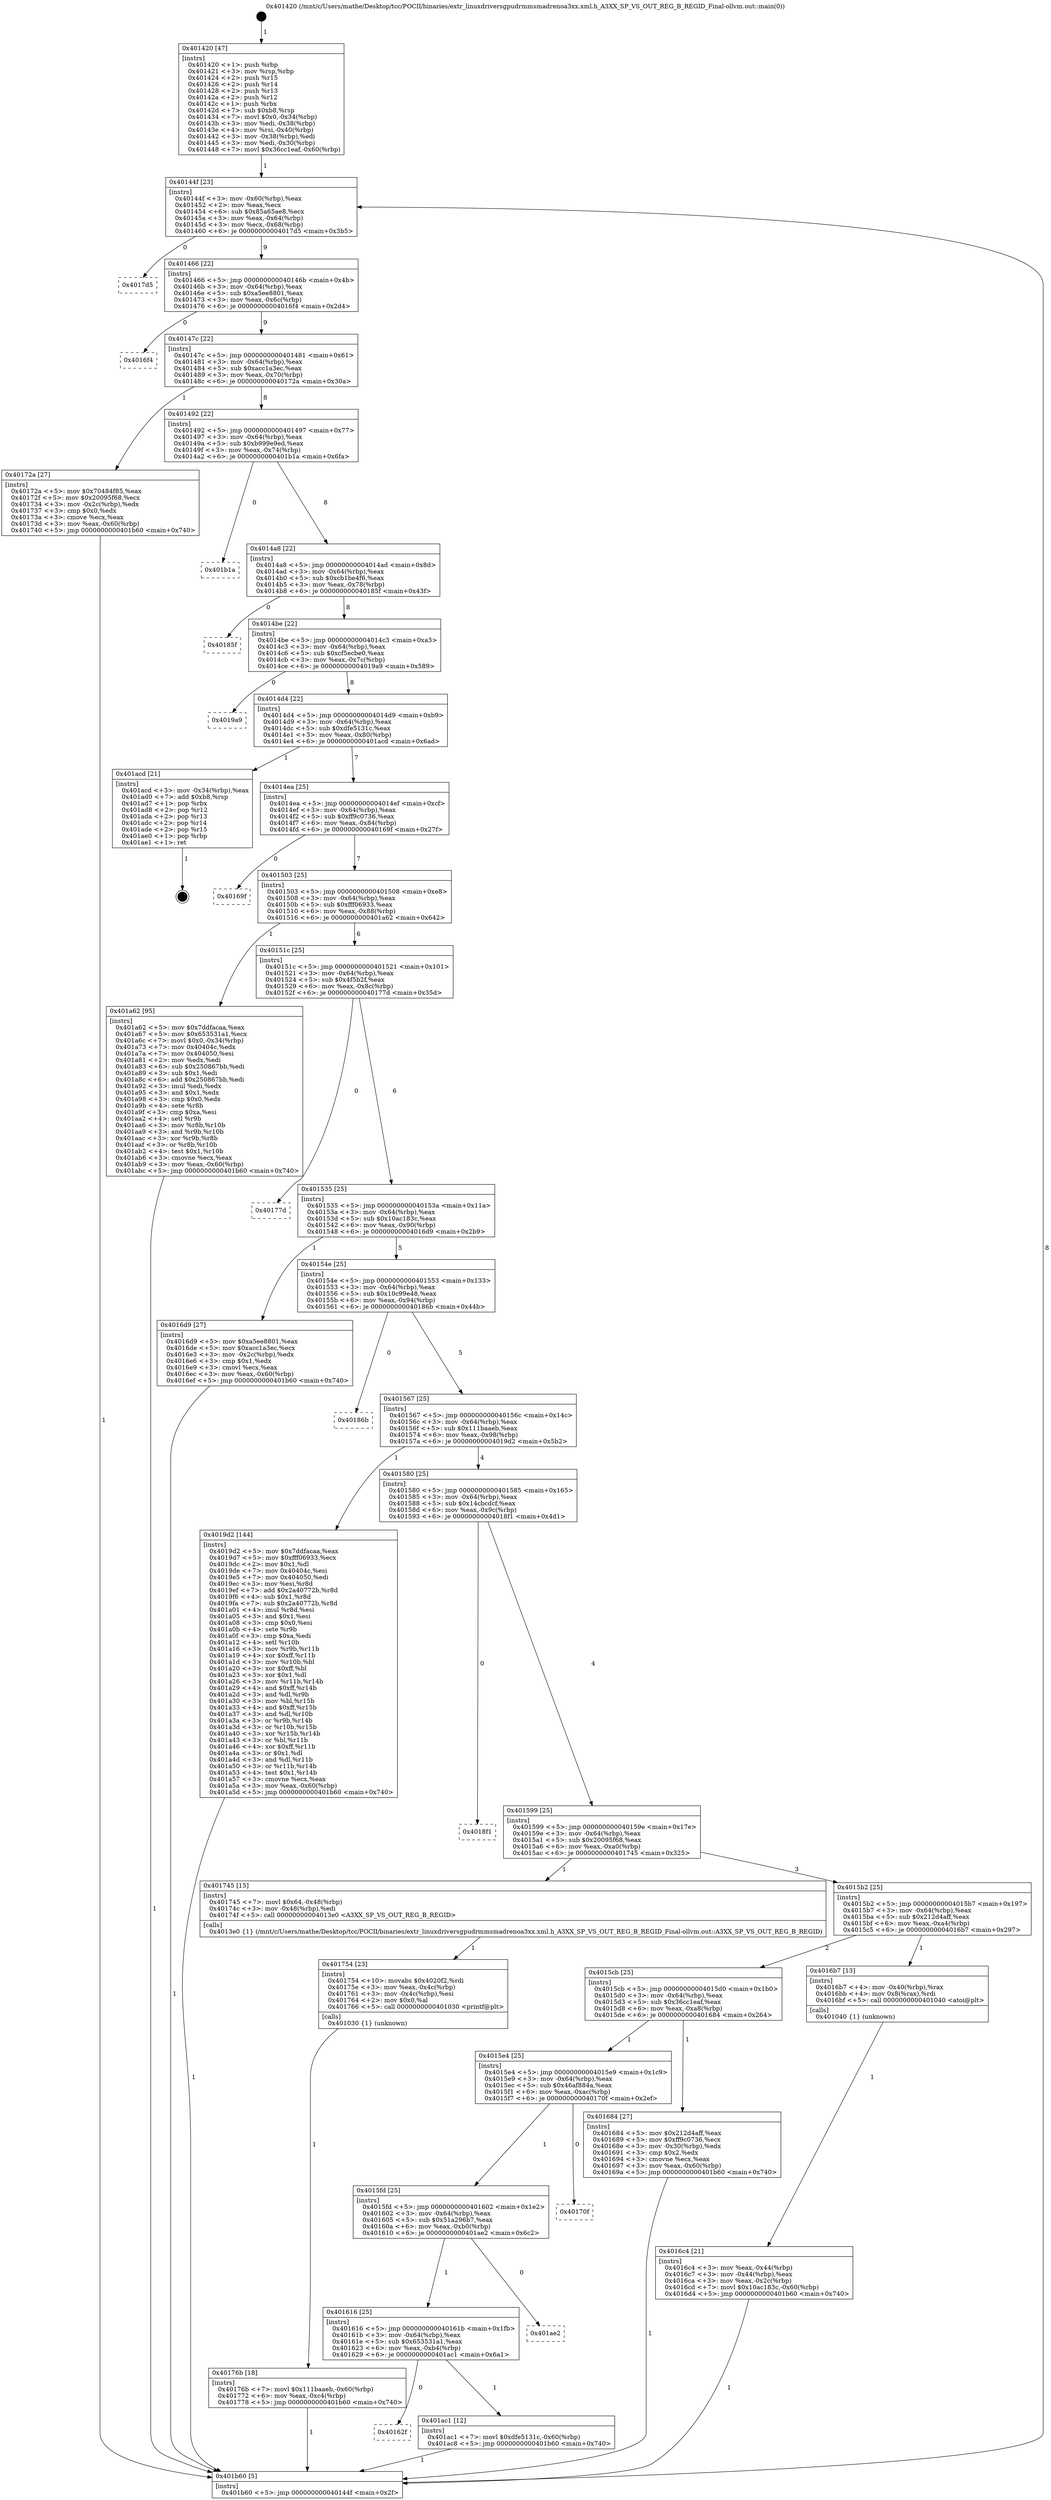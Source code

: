 digraph "0x401420" {
  label = "0x401420 (/mnt/c/Users/mathe/Desktop/tcc/POCII/binaries/extr_linuxdriversgpudrmmsmadrenoa3xx.xml.h_A3XX_SP_VS_OUT_REG_B_REGID_Final-ollvm.out::main(0))"
  labelloc = "t"
  node[shape=record]

  Entry [label="",width=0.3,height=0.3,shape=circle,fillcolor=black,style=filled]
  "0x40144f" [label="{
     0x40144f [23]\l
     | [instrs]\l
     &nbsp;&nbsp;0x40144f \<+3\>: mov -0x60(%rbp),%eax\l
     &nbsp;&nbsp;0x401452 \<+2\>: mov %eax,%ecx\l
     &nbsp;&nbsp;0x401454 \<+6\>: sub $0x85a65ae8,%ecx\l
     &nbsp;&nbsp;0x40145a \<+3\>: mov %eax,-0x64(%rbp)\l
     &nbsp;&nbsp;0x40145d \<+3\>: mov %ecx,-0x68(%rbp)\l
     &nbsp;&nbsp;0x401460 \<+6\>: je 00000000004017d5 \<main+0x3b5\>\l
  }"]
  "0x4017d5" [label="{
     0x4017d5\l
  }", style=dashed]
  "0x401466" [label="{
     0x401466 [22]\l
     | [instrs]\l
     &nbsp;&nbsp;0x401466 \<+5\>: jmp 000000000040146b \<main+0x4b\>\l
     &nbsp;&nbsp;0x40146b \<+3\>: mov -0x64(%rbp),%eax\l
     &nbsp;&nbsp;0x40146e \<+5\>: sub $0xa5ee8801,%eax\l
     &nbsp;&nbsp;0x401473 \<+3\>: mov %eax,-0x6c(%rbp)\l
     &nbsp;&nbsp;0x401476 \<+6\>: je 00000000004016f4 \<main+0x2d4\>\l
  }"]
  Exit [label="",width=0.3,height=0.3,shape=circle,fillcolor=black,style=filled,peripheries=2]
  "0x4016f4" [label="{
     0x4016f4\l
  }", style=dashed]
  "0x40147c" [label="{
     0x40147c [22]\l
     | [instrs]\l
     &nbsp;&nbsp;0x40147c \<+5\>: jmp 0000000000401481 \<main+0x61\>\l
     &nbsp;&nbsp;0x401481 \<+3\>: mov -0x64(%rbp),%eax\l
     &nbsp;&nbsp;0x401484 \<+5\>: sub $0xacc1a3ec,%eax\l
     &nbsp;&nbsp;0x401489 \<+3\>: mov %eax,-0x70(%rbp)\l
     &nbsp;&nbsp;0x40148c \<+6\>: je 000000000040172a \<main+0x30a\>\l
  }"]
  "0x40162f" [label="{
     0x40162f\l
  }", style=dashed]
  "0x40172a" [label="{
     0x40172a [27]\l
     | [instrs]\l
     &nbsp;&nbsp;0x40172a \<+5\>: mov $0x70484f85,%eax\l
     &nbsp;&nbsp;0x40172f \<+5\>: mov $0x20095f68,%ecx\l
     &nbsp;&nbsp;0x401734 \<+3\>: mov -0x2c(%rbp),%edx\l
     &nbsp;&nbsp;0x401737 \<+3\>: cmp $0x0,%edx\l
     &nbsp;&nbsp;0x40173a \<+3\>: cmove %ecx,%eax\l
     &nbsp;&nbsp;0x40173d \<+3\>: mov %eax,-0x60(%rbp)\l
     &nbsp;&nbsp;0x401740 \<+5\>: jmp 0000000000401b60 \<main+0x740\>\l
  }"]
  "0x401492" [label="{
     0x401492 [22]\l
     | [instrs]\l
     &nbsp;&nbsp;0x401492 \<+5\>: jmp 0000000000401497 \<main+0x77\>\l
     &nbsp;&nbsp;0x401497 \<+3\>: mov -0x64(%rbp),%eax\l
     &nbsp;&nbsp;0x40149a \<+5\>: sub $0xb999e9ed,%eax\l
     &nbsp;&nbsp;0x40149f \<+3\>: mov %eax,-0x74(%rbp)\l
     &nbsp;&nbsp;0x4014a2 \<+6\>: je 0000000000401b1a \<main+0x6fa\>\l
  }"]
  "0x401ac1" [label="{
     0x401ac1 [12]\l
     | [instrs]\l
     &nbsp;&nbsp;0x401ac1 \<+7\>: movl $0xdfe5131c,-0x60(%rbp)\l
     &nbsp;&nbsp;0x401ac8 \<+5\>: jmp 0000000000401b60 \<main+0x740\>\l
  }"]
  "0x401b1a" [label="{
     0x401b1a\l
  }", style=dashed]
  "0x4014a8" [label="{
     0x4014a8 [22]\l
     | [instrs]\l
     &nbsp;&nbsp;0x4014a8 \<+5\>: jmp 00000000004014ad \<main+0x8d\>\l
     &nbsp;&nbsp;0x4014ad \<+3\>: mov -0x64(%rbp),%eax\l
     &nbsp;&nbsp;0x4014b0 \<+5\>: sub $0xcb1be4f6,%eax\l
     &nbsp;&nbsp;0x4014b5 \<+3\>: mov %eax,-0x78(%rbp)\l
     &nbsp;&nbsp;0x4014b8 \<+6\>: je 000000000040185f \<main+0x43f\>\l
  }"]
  "0x401616" [label="{
     0x401616 [25]\l
     | [instrs]\l
     &nbsp;&nbsp;0x401616 \<+5\>: jmp 000000000040161b \<main+0x1fb\>\l
     &nbsp;&nbsp;0x40161b \<+3\>: mov -0x64(%rbp),%eax\l
     &nbsp;&nbsp;0x40161e \<+5\>: sub $0x653531a1,%eax\l
     &nbsp;&nbsp;0x401623 \<+6\>: mov %eax,-0xb4(%rbp)\l
     &nbsp;&nbsp;0x401629 \<+6\>: je 0000000000401ac1 \<main+0x6a1\>\l
  }"]
  "0x40185f" [label="{
     0x40185f\l
  }", style=dashed]
  "0x4014be" [label="{
     0x4014be [22]\l
     | [instrs]\l
     &nbsp;&nbsp;0x4014be \<+5\>: jmp 00000000004014c3 \<main+0xa3\>\l
     &nbsp;&nbsp;0x4014c3 \<+3\>: mov -0x64(%rbp),%eax\l
     &nbsp;&nbsp;0x4014c6 \<+5\>: sub $0xcf5ecbe0,%eax\l
     &nbsp;&nbsp;0x4014cb \<+3\>: mov %eax,-0x7c(%rbp)\l
     &nbsp;&nbsp;0x4014ce \<+6\>: je 00000000004019a9 \<main+0x589\>\l
  }"]
  "0x401ae2" [label="{
     0x401ae2\l
  }", style=dashed]
  "0x4019a9" [label="{
     0x4019a9\l
  }", style=dashed]
  "0x4014d4" [label="{
     0x4014d4 [22]\l
     | [instrs]\l
     &nbsp;&nbsp;0x4014d4 \<+5\>: jmp 00000000004014d9 \<main+0xb9\>\l
     &nbsp;&nbsp;0x4014d9 \<+3\>: mov -0x64(%rbp),%eax\l
     &nbsp;&nbsp;0x4014dc \<+5\>: sub $0xdfe5131c,%eax\l
     &nbsp;&nbsp;0x4014e1 \<+3\>: mov %eax,-0x80(%rbp)\l
     &nbsp;&nbsp;0x4014e4 \<+6\>: je 0000000000401acd \<main+0x6ad\>\l
  }"]
  "0x4015fd" [label="{
     0x4015fd [25]\l
     | [instrs]\l
     &nbsp;&nbsp;0x4015fd \<+5\>: jmp 0000000000401602 \<main+0x1e2\>\l
     &nbsp;&nbsp;0x401602 \<+3\>: mov -0x64(%rbp),%eax\l
     &nbsp;&nbsp;0x401605 \<+5\>: sub $0x51a296b7,%eax\l
     &nbsp;&nbsp;0x40160a \<+6\>: mov %eax,-0xb0(%rbp)\l
     &nbsp;&nbsp;0x401610 \<+6\>: je 0000000000401ae2 \<main+0x6c2\>\l
  }"]
  "0x401acd" [label="{
     0x401acd [21]\l
     | [instrs]\l
     &nbsp;&nbsp;0x401acd \<+3\>: mov -0x34(%rbp),%eax\l
     &nbsp;&nbsp;0x401ad0 \<+7\>: add $0xb8,%rsp\l
     &nbsp;&nbsp;0x401ad7 \<+1\>: pop %rbx\l
     &nbsp;&nbsp;0x401ad8 \<+2\>: pop %r12\l
     &nbsp;&nbsp;0x401ada \<+2\>: pop %r13\l
     &nbsp;&nbsp;0x401adc \<+2\>: pop %r14\l
     &nbsp;&nbsp;0x401ade \<+2\>: pop %r15\l
     &nbsp;&nbsp;0x401ae0 \<+1\>: pop %rbp\l
     &nbsp;&nbsp;0x401ae1 \<+1\>: ret\l
  }"]
  "0x4014ea" [label="{
     0x4014ea [25]\l
     | [instrs]\l
     &nbsp;&nbsp;0x4014ea \<+5\>: jmp 00000000004014ef \<main+0xcf\>\l
     &nbsp;&nbsp;0x4014ef \<+3\>: mov -0x64(%rbp),%eax\l
     &nbsp;&nbsp;0x4014f2 \<+5\>: sub $0xff9c0736,%eax\l
     &nbsp;&nbsp;0x4014f7 \<+6\>: mov %eax,-0x84(%rbp)\l
     &nbsp;&nbsp;0x4014fd \<+6\>: je 000000000040169f \<main+0x27f\>\l
  }"]
  "0x40170f" [label="{
     0x40170f\l
  }", style=dashed]
  "0x40169f" [label="{
     0x40169f\l
  }", style=dashed]
  "0x401503" [label="{
     0x401503 [25]\l
     | [instrs]\l
     &nbsp;&nbsp;0x401503 \<+5\>: jmp 0000000000401508 \<main+0xe8\>\l
     &nbsp;&nbsp;0x401508 \<+3\>: mov -0x64(%rbp),%eax\l
     &nbsp;&nbsp;0x40150b \<+5\>: sub $0xfff06933,%eax\l
     &nbsp;&nbsp;0x401510 \<+6\>: mov %eax,-0x88(%rbp)\l
     &nbsp;&nbsp;0x401516 \<+6\>: je 0000000000401a62 \<main+0x642\>\l
  }"]
  "0x40176b" [label="{
     0x40176b [18]\l
     | [instrs]\l
     &nbsp;&nbsp;0x40176b \<+7\>: movl $0x111baaeb,-0x60(%rbp)\l
     &nbsp;&nbsp;0x401772 \<+6\>: mov %eax,-0xc4(%rbp)\l
     &nbsp;&nbsp;0x401778 \<+5\>: jmp 0000000000401b60 \<main+0x740\>\l
  }"]
  "0x401a62" [label="{
     0x401a62 [95]\l
     | [instrs]\l
     &nbsp;&nbsp;0x401a62 \<+5\>: mov $0x7ddfacaa,%eax\l
     &nbsp;&nbsp;0x401a67 \<+5\>: mov $0x653531a1,%ecx\l
     &nbsp;&nbsp;0x401a6c \<+7\>: movl $0x0,-0x34(%rbp)\l
     &nbsp;&nbsp;0x401a73 \<+7\>: mov 0x40404c,%edx\l
     &nbsp;&nbsp;0x401a7a \<+7\>: mov 0x404050,%esi\l
     &nbsp;&nbsp;0x401a81 \<+2\>: mov %edx,%edi\l
     &nbsp;&nbsp;0x401a83 \<+6\>: sub $0x250867bb,%edi\l
     &nbsp;&nbsp;0x401a89 \<+3\>: sub $0x1,%edi\l
     &nbsp;&nbsp;0x401a8c \<+6\>: add $0x250867bb,%edi\l
     &nbsp;&nbsp;0x401a92 \<+3\>: imul %edi,%edx\l
     &nbsp;&nbsp;0x401a95 \<+3\>: and $0x1,%edx\l
     &nbsp;&nbsp;0x401a98 \<+3\>: cmp $0x0,%edx\l
     &nbsp;&nbsp;0x401a9b \<+4\>: sete %r8b\l
     &nbsp;&nbsp;0x401a9f \<+3\>: cmp $0xa,%esi\l
     &nbsp;&nbsp;0x401aa2 \<+4\>: setl %r9b\l
     &nbsp;&nbsp;0x401aa6 \<+3\>: mov %r8b,%r10b\l
     &nbsp;&nbsp;0x401aa9 \<+3\>: and %r9b,%r10b\l
     &nbsp;&nbsp;0x401aac \<+3\>: xor %r9b,%r8b\l
     &nbsp;&nbsp;0x401aaf \<+3\>: or %r8b,%r10b\l
     &nbsp;&nbsp;0x401ab2 \<+4\>: test $0x1,%r10b\l
     &nbsp;&nbsp;0x401ab6 \<+3\>: cmovne %ecx,%eax\l
     &nbsp;&nbsp;0x401ab9 \<+3\>: mov %eax,-0x60(%rbp)\l
     &nbsp;&nbsp;0x401abc \<+5\>: jmp 0000000000401b60 \<main+0x740\>\l
  }"]
  "0x40151c" [label="{
     0x40151c [25]\l
     | [instrs]\l
     &nbsp;&nbsp;0x40151c \<+5\>: jmp 0000000000401521 \<main+0x101\>\l
     &nbsp;&nbsp;0x401521 \<+3\>: mov -0x64(%rbp),%eax\l
     &nbsp;&nbsp;0x401524 \<+5\>: sub $0x4f5b2f,%eax\l
     &nbsp;&nbsp;0x401529 \<+6\>: mov %eax,-0x8c(%rbp)\l
     &nbsp;&nbsp;0x40152f \<+6\>: je 000000000040177d \<main+0x35d\>\l
  }"]
  "0x401754" [label="{
     0x401754 [23]\l
     | [instrs]\l
     &nbsp;&nbsp;0x401754 \<+10\>: movabs $0x4020f2,%rdi\l
     &nbsp;&nbsp;0x40175e \<+3\>: mov %eax,-0x4c(%rbp)\l
     &nbsp;&nbsp;0x401761 \<+3\>: mov -0x4c(%rbp),%esi\l
     &nbsp;&nbsp;0x401764 \<+2\>: mov $0x0,%al\l
     &nbsp;&nbsp;0x401766 \<+5\>: call 0000000000401030 \<printf@plt\>\l
     | [calls]\l
     &nbsp;&nbsp;0x401030 \{1\} (unknown)\l
  }"]
  "0x40177d" [label="{
     0x40177d\l
  }", style=dashed]
  "0x401535" [label="{
     0x401535 [25]\l
     | [instrs]\l
     &nbsp;&nbsp;0x401535 \<+5\>: jmp 000000000040153a \<main+0x11a\>\l
     &nbsp;&nbsp;0x40153a \<+3\>: mov -0x64(%rbp),%eax\l
     &nbsp;&nbsp;0x40153d \<+5\>: sub $0x10ac183c,%eax\l
     &nbsp;&nbsp;0x401542 \<+6\>: mov %eax,-0x90(%rbp)\l
     &nbsp;&nbsp;0x401548 \<+6\>: je 00000000004016d9 \<main+0x2b9\>\l
  }"]
  "0x4016c4" [label="{
     0x4016c4 [21]\l
     | [instrs]\l
     &nbsp;&nbsp;0x4016c4 \<+3\>: mov %eax,-0x44(%rbp)\l
     &nbsp;&nbsp;0x4016c7 \<+3\>: mov -0x44(%rbp),%eax\l
     &nbsp;&nbsp;0x4016ca \<+3\>: mov %eax,-0x2c(%rbp)\l
     &nbsp;&nbsp;0x4016cd \<+7\>: movl $0x10ac183c,-0x60(%rbp)\l
     &nbsp;&nbsp;0x4016d4 \<+5\>: jmp 0000000000401b60 \<main+0x740\>\l
  }"]
  "0x4016d9" [label="{
     0x4016d9 [27]\l
     | [instrs]\l
     &nbsp;&nbsp;0x4016d9 \<+5\>: mov $0xa5ee8801,%eax\l
     &nbsp;&nbsp;0x4016de \<+5\>: mov $0xacc1a3ec,%ecx\l
     &nbsp;&nbsp;0x4016e3 \<+3\>: mov -0x2c(%rbp),%edx\l
     &nbsp;&nbsp;0x4016e6 \<+3\>: cmp $0x1,%edx\l
     &nbsp;&nbsp;0x4016e9 \<+3\>: cmovl %ecx,%eax\l
     &nbsp;&nbsp;0x4016ec \<+3\>: mov %eax,-0x60(%rbp)\l
     &nbsp;&nbsp;0x4016ef \<+5\>: jmp 0000000000401b60 \<main+0x740\>\l
  }"]
  "0x40154e" [label="{
     0x40154e [25]\l
     | [instrs]\l
     &nbsp;&nbsp;0x40154e \<+5\>: jmp 0000000000401553 \<main+0x133\>\l
     &nbsp;&nbsp;0x401553 \<+3\>: mov -0x64(%rbp),%eax\l
     &nbsp;&nbsp;0x401556 \<+5\>: sub $0x10c99e48,%eax\l
     &nbsp;&nbsp;0x40155b \<+6\>: mov %eax,-0x94(%rbp)\l
     &nbsp;&nbsp;0x401561 \<+6\>: je 000000000040186b \<main+0x44b\>\l
  }"]
  "0x401420" [label="{
     0x401420 [47]\l
     | [instrs]\l
     &nbsp;&nbsp;0x401420 \<+1\>: push %rbp\l
     &nbsp;&nbsp;0x401421 \<+3\>: mov %rsp,%rbp\l
     &nbsp;&nbsp;0x401424 \<+2\>: push %r15\l
     &nbsp;&nbsp;0x401426 \<+2\>: push %r14\l
     &nbsp;&nbsp;0x401428 \<+2\>: push %r13\l
     &nbsp;&nbsp;0x40142a \<+2\>: push %r12\l
     &nbsp;&nbsp;0x40142c \<+1\>: push %rbx\l
     &nbsp;&nbsp;0x40142d \<+7\>: sub $0xb8,%rsp\l
     &nbsp;&nbsp;0x401434 \<+7\>: movl $0x0,-0x34(%rbp)\l
     &nbsp;&nbsp;0x40143b \<+3\>: mov %edi,-0x38(%rbp)\l
     &nbsp;&nbsp;0x40143e \<+4\>: mov %rsi,-0x40(%rbp)\l
     &nbsp;&nbsp;0x401442 \<+3\>: mov -0x38(%rbp),%edi\l
     &nbsp;&nbsp;0x401445 \<+3\>: mov %edi,-0x30(%rbp)\l
     &nbsp;&nbsp;0x401448 \<+7\>: movl $0x36cc1eaf,-0x60(%rbp)\l
  }"]
  "0x40186b" [label="{
     0x40186b\l
  }", style=dashed]
  "0x401567" [label="{
     0x401567 [25]\l
     | [instrs]\l
     &nbsp;&nbsp;0x401567 \<+5\>: jmp 000000000040156c \<main+0x14c\>\l
     &nbsp;&nbsp;0x40156c \<+3\>: mov -0x64(%rbp),%eax\l
     &nbsp;&nbsp;0x40156f \<+5\>: sub $0x111baaeb,%eax\l
     &nbsp;&nbsp;0x401574 \<+6\>: mov %eax,-0x98(%rbp)\l
     &nbsp;&nbsp;0x40157a \<+6\>: je 00000000004019d2 \<main+0x5b2\>\l
  }"]
  "0x401b60" [label="{
     0x401b60 [5]\l
     | [instrs]\l
     &nbsp;&nbsp;0x401b60 \<+5\>: jmp 000000000040144f \<main+0x2f\>\l
  }"]
  "0x4019d2" [label="{
     0x4019d2 [144]\l
     | [instrs]\l
     &nbsp;&nbsp;0x4019d2 \<+5\>: mov $0x7ddfacaa,%eax\l
     &nbsp;&nbsp;0x4019d7 \<+5\>: mov $0xfff06933,%ecx\l
     &nbsp;&nbsp;0x4019dc \<+2\>: mov $0x1,%dl\l
     &nbsp;&nbsp;0x4019de \<+7\>: mov 0x40404c,%esi\l
     &nbsp;&nbsp;0x4019e5 \<+7\>: mov 0x404050,%edi\l
     &nbsp;&nbsp;0x4019ec \<+3\>: mov %esi,%r8d\l
     &nbsp;&nbsp;0x4019ef \<+7\>: add $0x2a40772b,%r8d\l
     &nbsp;&nbsp;0x4019f6 \<+4\>: sub $0x1,%r8d\l
     &nbsp;&nbsp;0x4019fa \<+7\>: sub $0x2a40772b,%r8d\l
     &nbsp;&nbsp;0x401a01 \<+4\>: imul %r8d,%esi\l
     &nbsp;&nbsp;0x401a05 \<+3\>: and $0x1,%esi\l
     &nbsp;&nbsp;0x401a08 \<+3\>: cmp $0x0,%esi\l
     &nbsp;&nbsp;0x401a0b \<+4\>: sete %r9b\l
     &nbsp;&nbsp;0x401a0f \<+3\>: cmp $0xa,%edi\l
     &nbsp;&nbsp;0x401a12 \<+4\>: setl %r10b\l
     &nbsp;&nbsp;0x401a16 \<+3\>: mov %r9b,%r11b\l
     &nbsp;&nbsp;0x401a19 \<+4\>: xor $0xff,%r11b\l
     &nbsp;&nbsp;0x401a1d \<+3\>: mov %r10b,%bl\l
     &nbsp;&nbsp;0x401a20 \<+3\>: xor $0xff,%bl\l
     &nbsp;&nbsp;0x401a23 \<+3\>: xor $0x1,%dl\l
     &nbsp;&nbsp;0x401a26 \<+3\>: mov %r11b,%r14b\l
     &nbsp;&nbsp;0x401a29 \<+4\>: and $0xff,%r14b\l
     &nbsp;&nbsp;0x401a2d \<+3\>: and %dl,%r9b\l
     &nbsp;&nbsp;0x401a30 \<+3\>: mov %bl,%r15b\l
     &nbsp;&nbsp;0x401a33 \<+4\>: and $0xff,%r15b\l
     &nbsp;&nbsp;0x401a37 \<+3\>: and %dl,%r10b\l
     &nbsp;&nbsp;0x401a3a \<+3\>: or %r9b,%r14b\l
     &nbsp;&nbsp;0x401a3d \<+3\>: or %r10b,%r15b\l
     &nbsp;&nbsp;0x401a40 \<+3\>: xor %r15b,%r14b\l
     &nbsp;&nbsp;0x401a43 \<+3\>: or %bl,%r11b\l
     &nbsp;&nbsp;0x401a46 \<+4\>: xor $0xff,%r11b\l
     &nbsp;&nbsp;0x401a4a \<+3\>: or $0x1,%dl\l
     &nbsp;&nbsp;0x401a4d \<+3\>: and %dl,%r11b\l
     &nbsp;&nbsp;0x401a50 \<+3\>: or %r11b,%r14b\l
     &nbsp;&nbsp;0x401a53 \<+4\>: test $0x1,%r14b\l
     &nbsp;&nbsp;0x401a57 \<+3\>: cmovne %ecx,%eax\l
     &nbsp;&nbsp;0x401a5a \<+3\>: mov %eax,-0x60(%rbp)\l
     &nbsp;&nbsp;0x401a5d \<+5\>: jmp 0000000000401b60 \<main+0x740\>\l
  }"]
  "0x401580" [label="{
     0x401580 [25]\l
     | [instrs]\l
     &nbsp;&nbsp;0x401580 \<+5\>: jmp 0000000000401585 \<main+0x165\>\l
     &nbsp;&nbsp;0x401585 \<+3\>: mov -0x64(%rbp),%eax\l
     &nbsp;&nbsp;0x401588 \<+5\>: sub $0x14cbcdcf,%eax\l
     &nbsp;&nbsp;0x40158d \<+6\>: mov %eax,-0x9c(%rbp)\l
     &nbsp;&nbsp;0x401593 \<+6\>: je 00000000004018f1 \<main+0x4d1\>\l
  }"]
  "0x4015e4" [label="{
     0x4015e4 [25]\l
     | [instrs]\l
     &nbsp;&nbsp;0x4015e4 \<+5\>: jmp 00000000004015e9 \<main+0x1c9\>\l
     &nbsp;&nbsp;0x4015e9 \<+3\>: mov -0x64(%rbp),%eax\l
     &nbsp;&nbsp;0x4015ec \<+5\>: sub $0x46af884a,%eax\l
     &nbsp;&nbsp;0x4015f1 \<+6\>: mov %eax,-0xac(%rbp)\l
     &nbsp;&nbsp;0x4015f7 \<+6\>: je 000000000040170f \<main+0x2ef\>\l
  }"]
  "0x4018f1" [label="{
     0x4018f1\l
  }", style=dashed]
  "0x401599" [label="{
     0x401599 [25]\l
     | [instrs]\l
     &nbsp;&nbsp;0x401599 \<+5\>: jmp 000000000040159e \<main+0x17e\>\l
     &nbsp;&nbsp;0x40159e \<+3\>: mov -0x64(%rbp),%eax\l
     &nbsp;&nbsp;0x4015a1 \<+5\>: sub $0x20095f68,%eax\l
     &nbsp;&nbsp;0x4015a6 \<+6\>: mov %eax,-0xa0(%rbp)\l
     &nbsp;&nbsp;0x4015ac \<+6\>: je 0000000000401745 \<main+0x325\>\l
  }"]
  "0x401684" [label="{
     0x401684 [27]\l
     | [instrs]\l
     &nbsp;&nbsp;0x401684 \<+5\>: mov $0x212d4aff,%eax\l
     &nbsp;&nbsp;0x401689 \<+5\>: mov $0xff9c0736,%ecx\l
     &nbsp;&nbsp;0x40168e \<+3\>: mov -0x30(%rbp),%edx\l
     &nbsp;&nbsp;0x401691 \<+3\>: cmp $0x2,%edx\l
     &nbsp;&nbsp;0x401694 \<+3\>: cmovne %ecx,%eax\l
     &nbsp;&nbsp;0x401697 \<+3\>: mov %eax,-0x60(%rbp)\l
     &nbsp;&nbsp;0x40169a \<+5\>: jmp 0000000000401b60 \<main+0x740\>\l
  }"]
  "0x401745" [label="{
     0x401745 [15]\l
     | [instrs]\l
     &nbsp;&nbsp;0x401745 \<+7\>: movl $0x64,-0x48(%rbp)\l
     &nbsp;&nbsp;0x40174c \<+3\>: mov -0x48(%rbp),%edi\l
     &nbsp;&nbsp;0x40174f \<+5\>: call 00000000004013e0 \<A3XX_SP_VS_OUT_REG_B_REGID\>\l
     | [calls]\l
     &nbsp;&nbsp;0x4013e0 \{1\} (/mnt/c/Users/mathe/Desktop/tcc/POCII/binaries/extr_linuxdriversgpudrmmsmadrenoa3xx.xml.h_A3XX_SP_VS_OUT_REG_B_REGID_Final-ollvm.out::A3XX_SP_VS_OUT_REG_B_REGID)\l
  }"]
  "0x4015b2" [label="{
     0x4015b2 [25]\l
     | [instrs]\l
     &nbsp;&nbsp;0x4015b2 \<+5\>: jmp 00000000004015b7 \<main+0x197\>\l
     &nbsp;&nbsp;0x4015b7 \<+3\>: mov -0x64(%rbp),%eax\l
     &nbsp;&nbsp;0x4015ba \<+5\>: sub $0x212d4aff,%eax\l
     &nbsp;&nbsp;0x4015bf \<+6\>: mov %eax,-0xa4(%rbp)\l
     &nbsp;&nbsp;0x4015c5 \<+6\>: je 00000000004016b7 \<main+0x297\>\l
  }"]
  "0x4015cb" [label="{
     0x4015cb [25]\l
     | [instrs]\l
     &nbsp;&nbsp;0x4015cb \<+5\>: jmp 00000000004015d0 \<main+0x1b0\>\l
     &nbsp;&nbsp;0x4015d0 \<+3\>: mov -0x64(%rbp),%eax\l
     &nbsp;&nbsp;0x4015d3 \<+5\>: sub $0x36cc1eaf,%eax\l
     &nbsp;&nbsp;0x4015d8 \<+6\>: mov %eax,-0xa8(%rbp)\l
     &nbsp;&nbsp;0x4015de \<+6\>: je 0000000000401684 \<main+0x264\>\l
  }"]
  "0x4016b7" [label="{
     0x4016b7 [13]\l
     | [instrs]\l
     &nbsp;&nbsp;0x4016b7 \<+4\>: mov -0x40(%rbp),%rax\l
     &nbsp;&nbsp;0x4016bb \<+4\>: mov 0x8(%rax),%rdi\l
     &nbsp;&nbsp;0x4016bf \<+5\>: call 0000000000401040 \<atoi@plt\>\l
     | [calls]\l
     &nbsp;&nbsp;0x401040 \{1\} (unknown)\l
  }"]
  Entry -> "0x401420" [label=" 1"]
  "0x40144f" -> "0x4017d5" [label=" 0"]
  "0x40144f" -> "0x401466" [label=" 9"]
  "0x401acd" -> Exit [label=" 1"]
  "0x401466" -> "0x4016f4" [label=" 0"]
  "0x401466" -> "0x40147c" [label=" 9"]
  "0x401ac1" -> "0x401b60" [label=" 1"]
  "0x40147c" -> "0x40172a" [label=" 1"]
  "0x40147c" -> "0x401492" [label=" 8"]
  "0x401616" -> "0x40162f" [label=" 0"]
  "0x401492" -> "0x401b1a" [label=" 0"]
  "0x401492" -> "0x4014a8" [label=" 8"]
  "0x401616" -> "0x401ac1" [label=" 1"]
  "0x4014a8" -> "0x40185f" [label=" 0"]
  "0x4014a8" -> "0x4014be" [label=" 8"]
  "0x4015fd" -> "0x401616" [label=" 1"]
  "0x4014be" -> "0x4019a9" [label=" 0"]
  "0x4014be" -> "0x4014d4" [label=" 8"]
  "0x4015fd" -> "0x401ae2" [label=" 0"]
  "0x4014d4" -> "0x401acd" [label=" 1"]
  "0x4014d4" -> "0x4014ea" [label=" 7"]
  "0x4015e4" -> "0x4015fd" [label=" 1"]
  "0x4014ea" -> "0x40169f" [label=" 0"]
  "0x4014ea" -> "0x401503" [label=" 7"]
  "0x4015e4" -> "0x40170f" [label=" 0"]
  "0x401503" -> "0x401a62" [label=" 1"]
  "0x401503" -> "0x40151c" [label=" 6"]
  "0x401a62" -> "0x401b60" [label=" 1"]
  "0x40151c" -> "0x40177d" [label=" 0"]
  "0x40151c" -> "0x401535" [label=" 6"]
  "0x4019d2" -> "0x401b60" [label=" 1"]
  "0x401535" -> "0x4016d9" [label=" 1"]
  "0x401535" -> "0x40154e" [label=" 5"]
  "0x40176b" -> "0x401b60" [label=" 1"]
  "0x40154e" -> "0x40186b" [label=" 0"]
  "0x40154e" -> "0x401567" [label=" 5"]
  "0x401754" -> "0x40176b" [label=" 1"]
  "0x401567" -> "0x4019d2" [label=" 1"]
  "0x401567" -> "0x401580" [label=" 4"]
  "0x401745" -> "0x401754" [label=" 1"]
  "0x401580" -> "0x4018f1" [label=" 0"]
  "0x401580" -> "0x401599" [label=" 4"]
  "0x40172a" -> "0x401b60" [label=" 1"]
  "0x401599" -> "0x401745" [label=" 1"]
  "0x401599" -> "0x4015b2" [label=" 3"]
  "0x4016d9" -> "0x401b60" [label=" 1"]
  "0x4015b2" -> "0x4016b7" [label=" 1"]
  "0x4015b2" -> "0x4015cb" [label=" 2"]
  "0x4016c4" -> "0x401b60" [label=" 1"]
  "0x4015cb" -> "0x401684" [label=" 1"]
  "0x4015cb" -> "0x4015e4" [label=" 1"]
  "0x401684" -> "0x401b60" [label=" 1"]
  "0x401420" -> "0x40144f" [label=" 1"]
  "0x401b60" -> "0x40144f" [label=" 8"]
  "0x4016b7" -> "0x4016c4" [label=" 1"]
}
